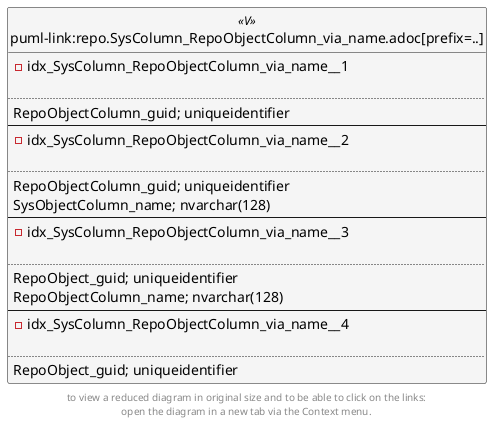 @startuml
left to right direction
'top to bottom direction
hide circle
'avoide "." issues:
set namespaceSeparator none


skinparam class {
  BackgroundColor White
  BackgroundColor<<FN>> Yellow
  BackgroundColor<<FS>> Yellow
  BackgroundColor<<FT>> LightGray
  BackgroundColor<<IF>> Yellow
  BackgroundColor<<IS>> Yellow
  BackgroundColor<<P>> Aqua
  BackgroundColor<<PC>> Aqua
  BackgroundColor<<SN>> Yellow
  BackgroundColor<<SO>> SlateBlue
  BackgroundColor<<TF>> LightGray
  BackgroundColor<<TR>> Tomato
  BackgroundColor<<U>> White
  BackgroundColor<<V>> WhiteSmoke
  BackgroundColor<<X>> Aqua
}


entity "puml-link:repo.SysColumn_RepoObjectColumn_via_name.adoc[prefix=..]" as repo.SysColumn_RepoObjectColumn_via_name << V >> {
- idx_SysColumn_RepoObjectColumn_via_name__1

..
RepoObjectColumn_guid; uniqueidentifier
--
- idx_SysColumn_RepoObjectColumn_via_name__2

..
RepoObjectColumn_guid; uniqueidentifier
SysObjectColumn_name; nvarchar(128)
--
- idx_SysColumn_RepoObjectColumn_via_name__3

..
RepoObject_guid; uniqueidentifier
RepoObjectColumn_name; nvarchar(128)
--
- idx_SysColumn_RepoObjectColumn_via_name__4

..
RepoObject_guid; uniqueidentifier
}


footer
to view a reduced diagram in original size and to be able to click on the links:
open the diagram in a new tab via the Context menu.
end footer

@enduml

